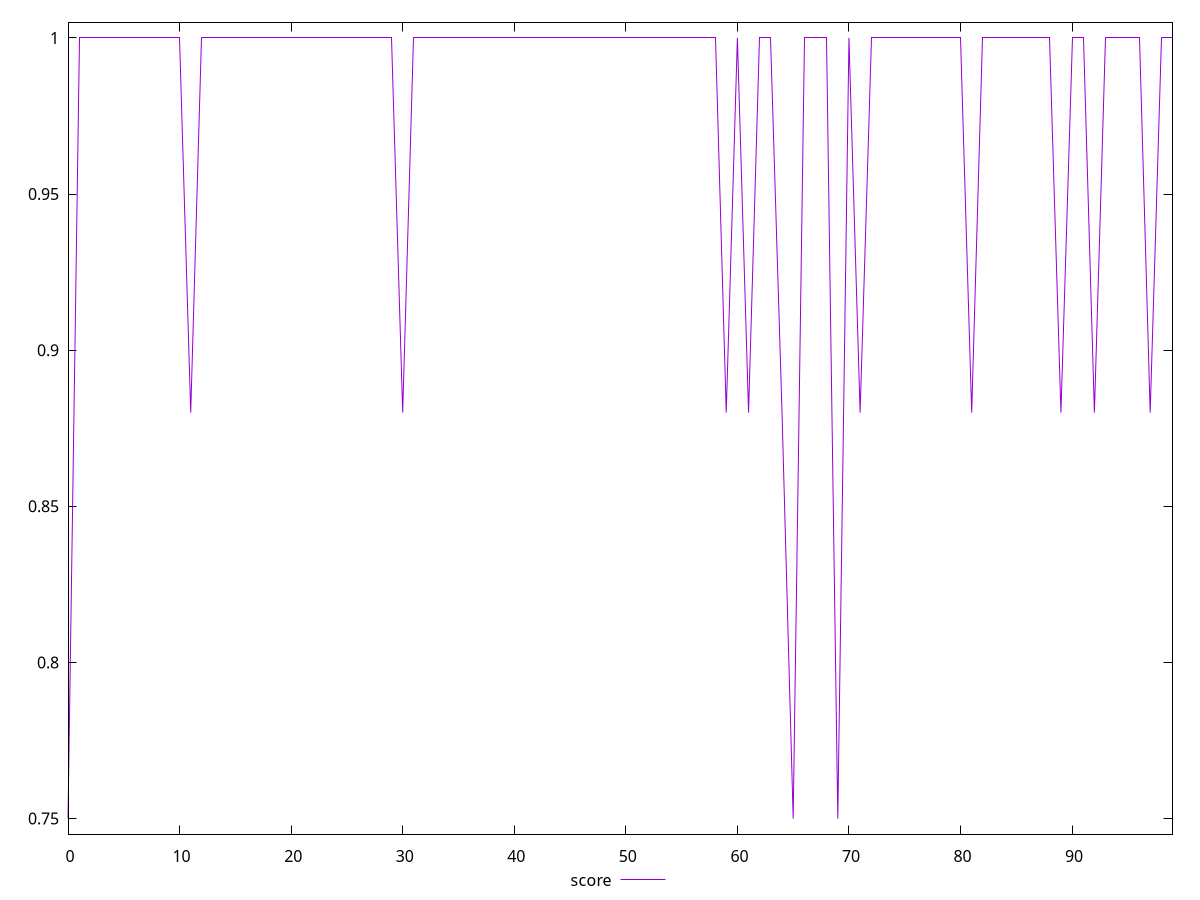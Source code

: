 reset

$score <<EOF
0 0.75
1 1
2 1
3 1
4 1
5 1
6 1
7 1
8 1
9 1
10 1
11 0.88
12 1
13 1
14 1
15 1
16 1
17 1
18 1
19 1
20 1
21 1
22 1
23 1
24 1
25 1
26 1
27 1
28 1
29 1
30 0.88
31 1
32 1
33 1
34 1
35 1
36 1
37 1
38 1
39 1
40 1
41 1
42 1
43 1
44 1
45 1
46 1
47 1
48 1
49 1
50 1
51 1
52 1
53 1
54 1
55 1
56 1
57 1
58 1
59 0.88
60 1
61 0.88
62 1
63 1
64 0.88
65 0.75
66 1
67 1
68 1
69 0.75
70 1
71 0.88
72 1
73 1
74 1
75 1
76 1
77 1
78 1
79 1
80 1
81 0.88
82 1
83 1
84 1
85 1
86 1
87 1
88 1
89 0.88
90 1
91 1
92 0.88
93 1
94 1
95 1
96 1
97 0.88
98 1
99 1
EOF

set key outside below
set xrange [0:99]
set yrange [0.745:1.005]
set trange [0.745:1.005]
set terminal svg size 640, 500 enhanced background rgb 'white'
set output "report_00019_2021-02-10T18-14-37.922Z//unminified-javascript/samples/pages+cached+noadtech/score/values.svg"

plot $score title "score" with line

reset
